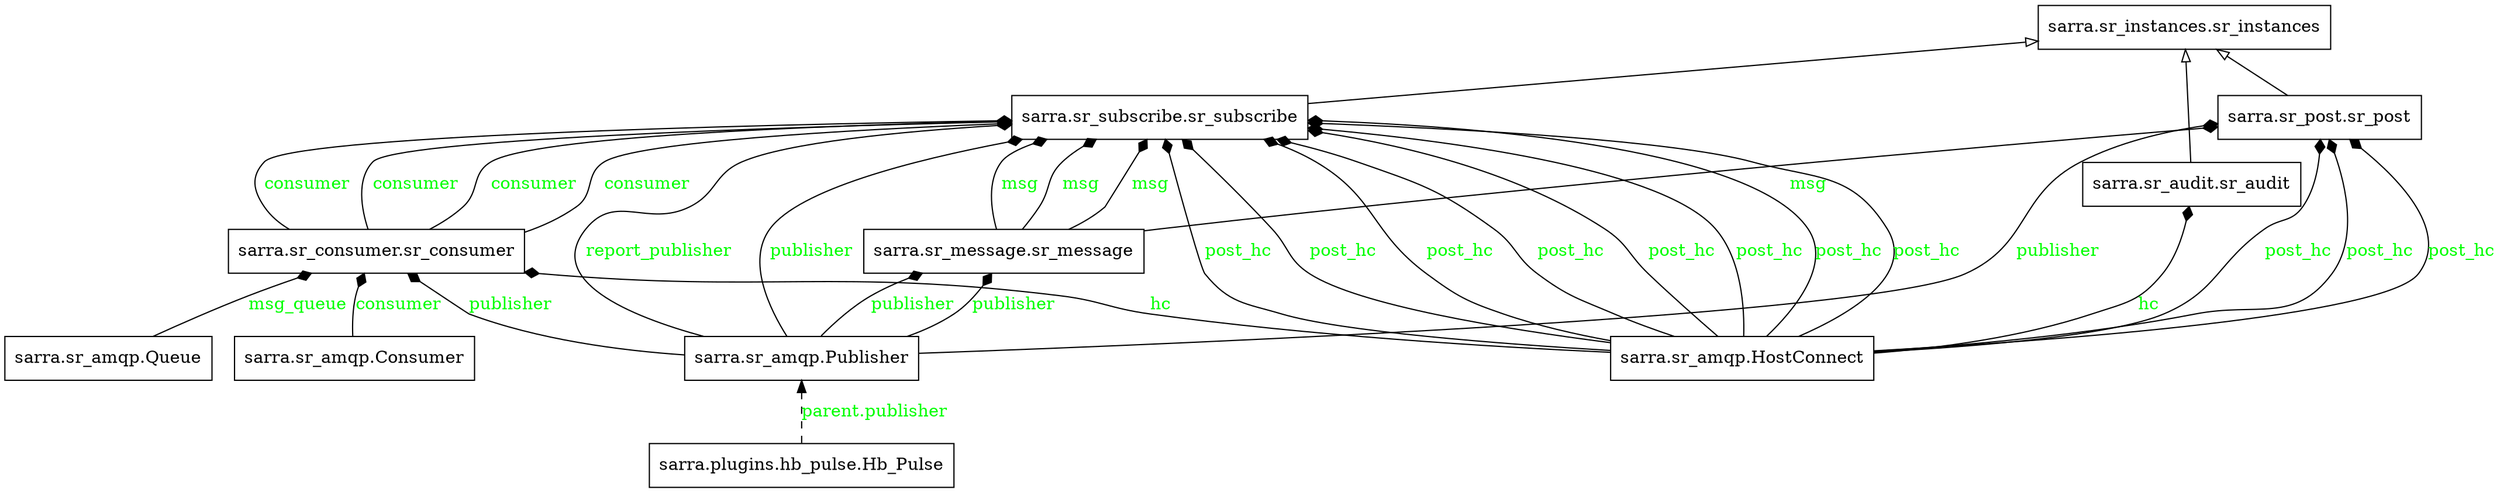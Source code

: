 digraph "classes_sr_amqp-all" {
charset="utf-8"
rankdir=BT
"1" [label="sarra.plugins.hb_pulse.Hb_Pulse", shape="record"];
"2" [label="sarra.sr_amqp.Consumer", shape="record"];
"3" [label="sarra.sr_amqp.HostConnect", shape="record"];
"4" [label="sarra.sr_amqp.Publisher", shape="record"];
"5" [label="sarra.sr_amqp.Queue", shape="record"];
"6" [label="sarra.sr_audit.sr_audit", shape="record"];
"7" [label="sarra.sr_consumer.sr_consumer", shape="record"];
"8" [label="sarra.sr_instances.sr_instances", shape="record"];
"9" [label="sarra.sr_message.sr_message", shape="record"];
"12" [label="sarra.sr_post.sr_post", shape="record"];
"13" [label="sarra.sr_subscribe.sr_subscribe", shape="record"];
"1" -> "4" [arrowtail="none", fontcolor="green", label="parent.publisher", style="dashed"];
"6" -> "8" [arrowhead="empty", arrowtail="none"];
"12" -> "8" [arrowhead="empty", arrowtail="none"];
"13" -> "8" [arrowhead="empty", arrowtail="none"];
"2" -> "7" [arrowhead="diamond", arrowtail="none", fontcolor="green", label="consumer", style="solid"];
"3" -> "6" [arrowhead="diamond", arrowtail="none", fontcolor="green", label="hc", style="solid"];
"3" -> "7" [arrowhead="diamond", arrowtail="none", fontcolor="green", label="hc", style="solid"];
"3" -> "12" [arrowhead="diamond", arrowtail="none", fontcolor="green", label="post_hc", style="solid"];
"3" -> "12" [arrowhead="diamond", arrowtail="none", fontcolor="green", label="post_hc", style="solid"];
"3" -> "12" [arrowhead="diamond", arrowtail="none", fontcolor="green", label="post_hc", style="solid"];
"3" -> "13" [arrowhead="diamond", arrowtail="none", fontcolor="green", label="post_hc", style="solid"];
"3" -> "13" [arrowhead="diamond", arrowtail="none", fontcolor="green", label="post_hc", style="solid"];
"3" -> "13" [arrowhead="diamond", arrowtail="none", fontcolor="green", label="post_hc", style="solid"];
"3" -> "13" [arrowhead="diamond", arrowtail="none", fontcolor="green", label="post_hc", style="solid"];
"3" -> "13" [arrowhead="diamond", arrowtail="none", fontcolor="green", label="post_hc", style="solid"];
"3" -> "13" [arrowhead="diamond", arrowtail="none", fontcolor="green", label="post_hc", style="solid"];
"3" -> "13" [arrowhead="diamond", arrowtail="none", fontcolor="green", label="post_hc", style="solid"];
"3" -> "13" [arrowhead="diamond", arrowtail="none", fontcolor="green", label="post_hc", style="solid"];
"4" -> "7" [arrowhead="diamond", arrowtail="none", fontcolor="green", label="publisher", style="solid"];
"4" -> "9" [arrowhead="diamond", arrowtail="none", fontcolor="green", label="publisher", style="solid"];
"4" -> "9" [arrowhead="diamond", arrowtail="none", fontcolor="green", label="publisher", style="solid"];
"4" -> "12" [arrowhead="diamond", arrowtail="none", fontcolor="green", label="publisher", style="solid"];
"4" -> "13" [arrowhead="diamond", arrowtail="none", fontcolor="green", label="report_publisher", style="solid"];
"4" -> "13" [arrowhead="diamond", arrowtail="none", fontcolor="green", label="publisher", style="solid"];
"5" -> "7" [arrowhead="diamond", arrowtail="none", fontcolor="green", label="msg_queue", style="solid"];
"7" -> "13" [arrowhead="diamond", arrowtail="none", fontcolor="green", label="consumer", style="solid"];
"7" -> "13" [arrowhead="diamond", arrowtail="none", fontcolor="green", label="consumer", style="solid"];
"7" -> "13" [arrowhead="diamond", arrowtail="none", fontcolor="green", label="consumer", style="solid"];
"7" -> "13" [arrowhead="diamond", arrowtail="none", fontcolor="green", label="consumer", style="solid"];
"9" -> "12" [arrowhead="diamond", arrowtail="none", fontcolor="green", label="msg", style="solid"];
"9" -> "13" [arrowhead="diamond", arrowtail="none", fontcolor="green", label="msg", style="solid"];
"9" -> "13" [arrowhead="diamond", arrowtail="none", fontcolor="green", label="msg", style="solid"];
"9" -> "13" [arrowhead="diamond", arrowtail="none", fontcolor="green", label="msg", style="solid"];
}
